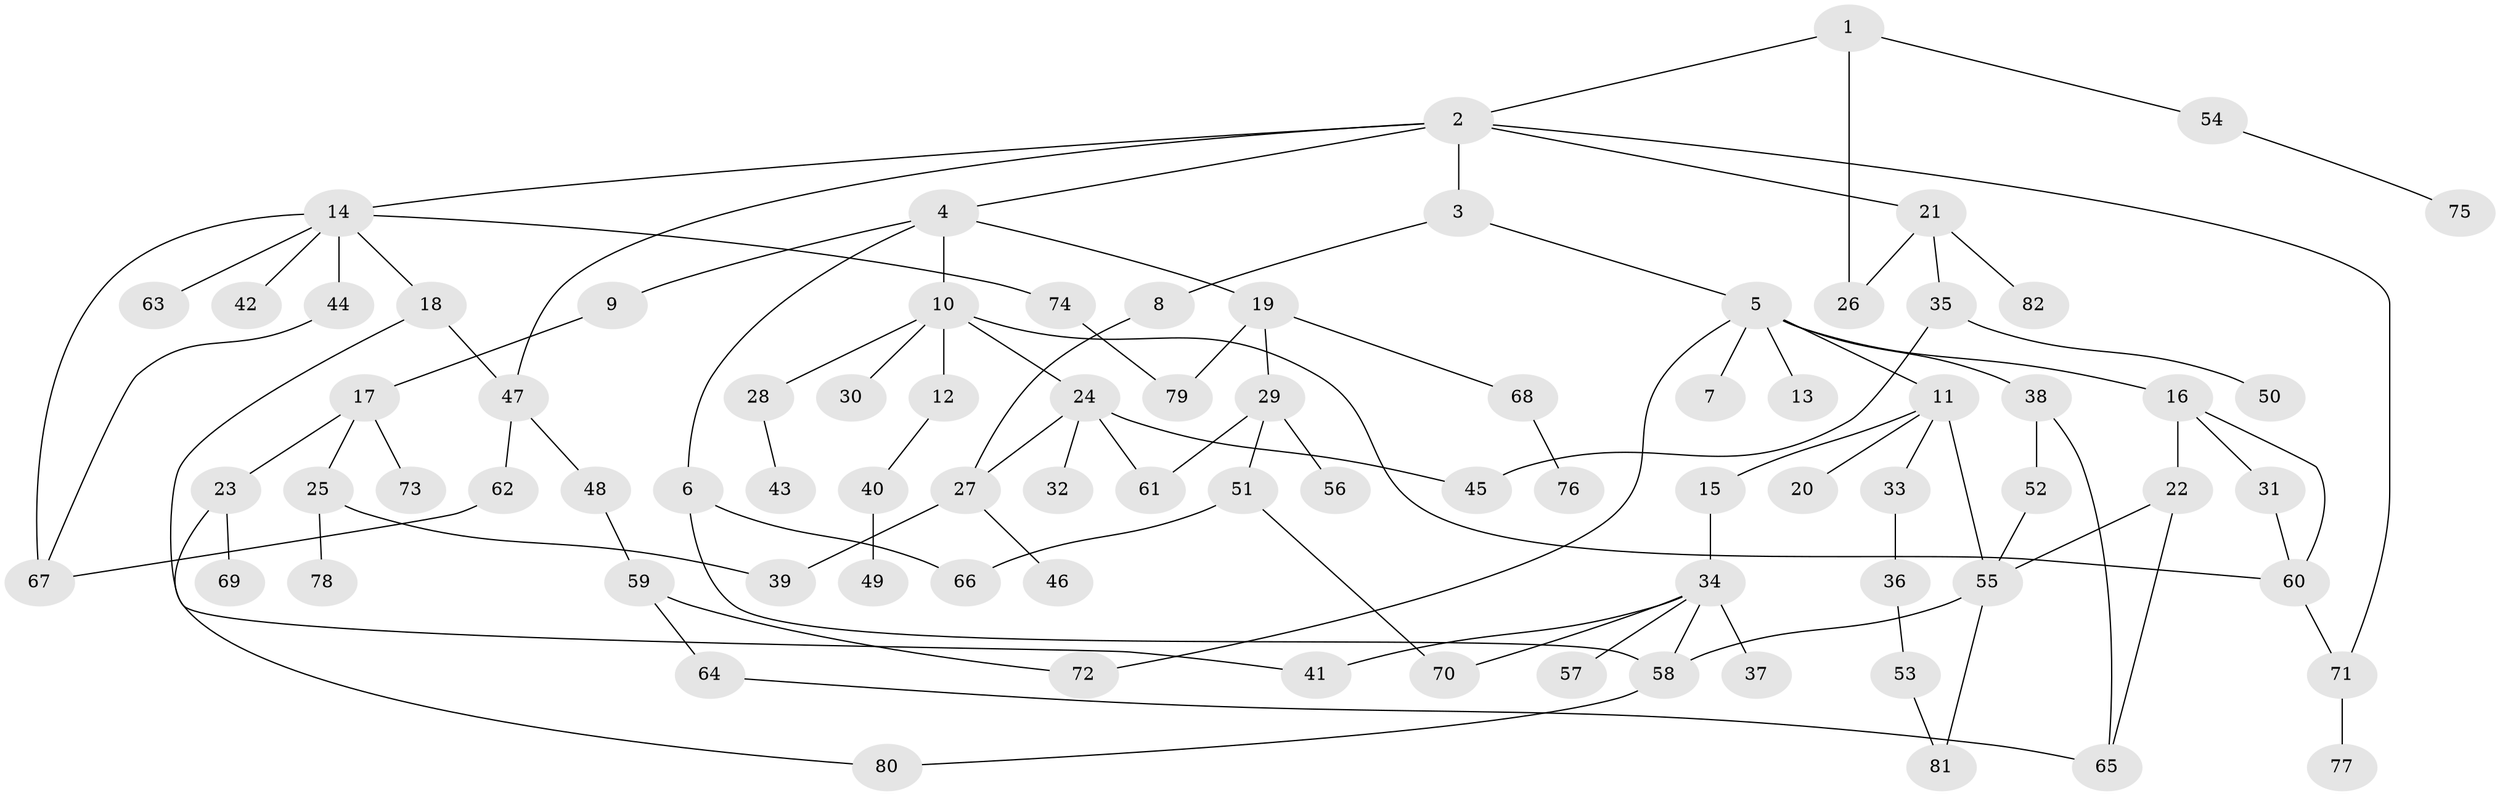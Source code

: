 // coarse degree distribution, {8: 0.030303030303030304, 5: 0.12121212121212122, 3: 0.24242424242424243, 2: 0.21212121212121213, 4: 0.18181818181818182, 1: 0.18181818181818182, 6: 0.030303030303030304}
// Generated by graph-tools (version 1.1) at 2025/35/03/04/25 23:35:59]
// undirected, 82 vertices, 105 edges
graph export_dot {
  node [color=gray90,style=filled];
  1;
  2;
  3;
  4;
  5;
  6;
  7;
  8;
  9;
  10;
  11;
  12;
  13;
  14;
  15;
  16;
  17;
  18;
  19;
  20;
  21;
  22;
  23;
  24;
  25;
  26;
  27;
  28;
  29;
  30;
  31;
  32;
  33;
  34;
  35;
  36;
  37;
  38;
  39;
  40;
  41;
  42;
  43;
  44;
  45;
  46;
  47;
  48;
  49;
  50;
  51;
  52;
  53;
  54;
  55;
  56;
  57;
  58;
  59;
  60;
  61;
  62;
  63;
  64;
  65;
  66;
  67;
  68;
  69;
  70;
  71;
  72;
  73;
  74;
  75;
  76;
  77;
  78;
  79;
  80;
  81;
  82;
  1 -- 2;
  1 -- 26;
  1 -- 54;
  2 -- 3;
  2 -- 4;
  2 -- 14;
  2 -- 21;
  2 -- 47;
  2 -- 71;
  3 -- 5;
  3 -- 8;
  4 -- 6;
  4 -- 9;
  4 -- 10;
  4 -- 19;
  5 -- 7;
  5 -- 11;
  5 -- 13;
  5 -- 16;
  5 -- 38;
  5 -- 72;
  6 -- 66;
  6 -- 58;
  8 -- 27;
  9 -- 17;
  10 -- 12;
  10 -- 24;
  10 -- 28;
  10 -- 30;
  10 -- 60;
  11 -- 15;
  11 -- 20;
  11 -- 33;
  11 -- 55;
  12 -- 40;
  14 -- 18;
  14 -- 42;
  14 -- 44;
  14 -- 63;
  14 -- 74;
  14 -- 67;
  15 -- 34;
  16 -- 22;
  16 -- 31;
  16 -- 60;
  17 -- 23;
  17 -- 25;
  17 -- 73;
  18 -- 41;
  18 -- 47;
  19 -- 29;
  19 -- 68;
  19 -- 79;
  21 -- 35;
  21 -- 82;
  21 -- 26;
  22 -- 55;
  22 -- 65;
  23 -- 69;
  23 -- 80;
  24 -- 32;
  24 -- 61;
  24 -- 27;
  24 -- 45;
  25 -- 78;
  25 -- 39;
  27 -- 39;
  27 -- 46;
  28 -- 43;
  29 -- 51;
  29 -- 56;
  29 -- 61;
  31 -- 60;
  33 -- 36;
  34 -- 37;
  34 -- 41;
  34 -- 57;
  34 -- 58;
  34 -- 70;
  35 -- 45;
  35 -- 50;
  36 -- 53;
  38 -- 52;
  38 -- 65;
  40 -- 49;
  44 -- 67;
  47 -- 48;
  47 -- 62;
  48 -- 59;
  51 -- 70;
  51 -- 66;
  52 -- 55;
  53 -- 81;
  54 -- 75;
  55 -- 81;
  55 -- 58;
  58 -- 80;
  59 -- 64;
  59 -- 72;
  60 -- 71;
  62 -- 67;
  64 -- 65;
  68 -- 76;
  71 -- 77;
  74 -- 79;
}
